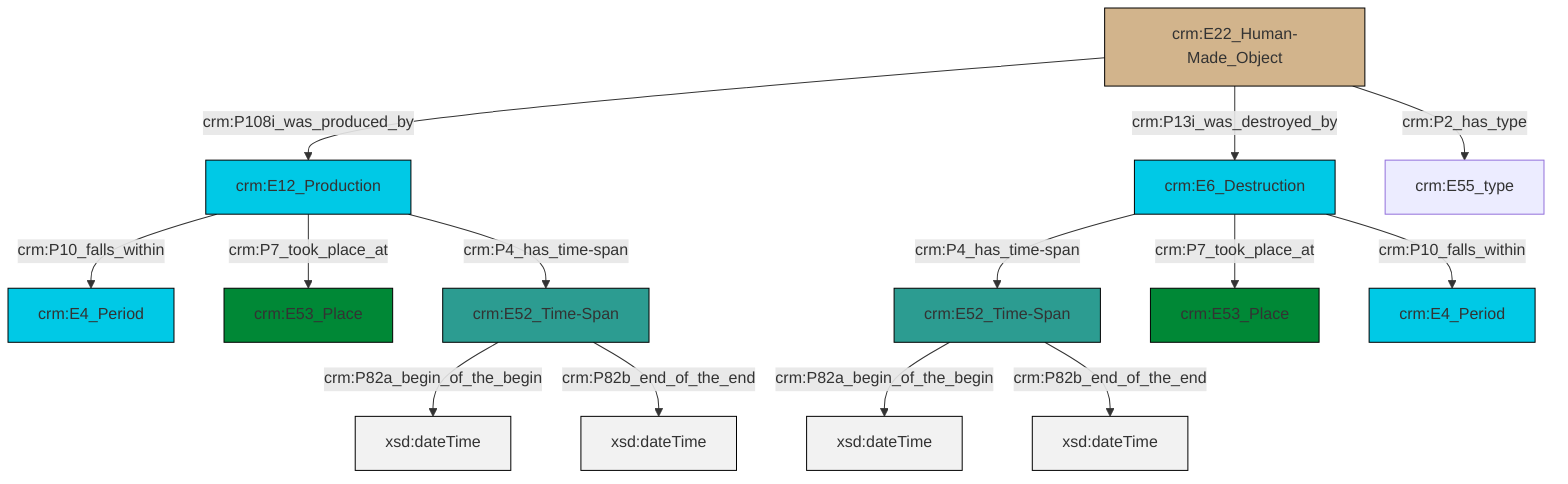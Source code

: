 graph TD
classDef Literal fill:#f2f2f2,stroke:#000000;
classDef CRM_Entity fill:#FFFFFF,stroke:#000000;
classDef Temporal_Entity fill:#00C9E6, stroke:#000000;
classDef Type fill:#E18312, stroke:#000000;
classDef Time-Span fill:#2C9C91, stroke:#000000;
classDef Appellation fill:#FFEB7F, stroke:#000000;
classDef Place fill:#008836, stroke:#000000;
classDef Persistent_Item fill:#B266B2, stroke:#000000;
classDef Conceptual_Object fill:#FFD700, stroke:#000000;
classDef Physical_Thing fill:#D2B48C, stroke:#000000;
classDef Actor fill:#f58aad, stroke:#000000;
classDef PC_Classes fill:#4ce600, stroke:#000000;
classDef Multi fill:#cccccc,stroke:#000000;

0["crm:E52_Time-Span"]:::Time-Span -->|crm:P82a_begin_of_the_begin| 1[xsd:dateTime]:::Literal
2["crm:E22_Human-Made_Object"]:::Physical_Thing -->|crm:P108i_was_produced_by| 3["crm:E12_Production"]:::Temporal_Entity
2["crm:E22_Human-Made_Object"]:::Physical_Thing -->|crm:P13i_was_destroyed_by| 4["crm:E6_Destruction"]:::Temporal_Entity
3["crm:E12_Production"]:::Temporal_Entity -->|crm:P10_falls_within| 5["crm:E4_Period"]:::Temporal_Entity
4["crm:E6_Destruction"]:::Temporal_Entity -->|crm:P4_has_time-span| 8["crm:E52_Time-Span"]:::Time-Span
3["crm:E12_Production"]:::Temporal_Entity -->|crm:P7_took_place_at| 9["crm:E53_Place"]:::Place
8["crm:E52_Time-Span"]:::Time-Span -->|crm:P82a_begin_of_the_begin| 11[xsd:dateTime]:::Literal
4["crm:E6_Destruction"]:::Temporal_Entity -->|crm:P7_took_place_at| 17["crm:E53_Place"]:::Place
4["crm:E6_Destruction"]:::Temporal_Entity -->|crm:P10_falls_within| 15["crm:E4_Period"]:::Temporal_Entity
2["crm:E22_Human-Made_Object"]:::Physical_Thing -->|crm:P2_has_type| 6["crm:E55_type"]:::Default
3["crm:E12_Production"]:::Temporal_Entity -->|crm:P4_has_time-span| 0["crm:E52_Time-Span"]:::Time-Span
0["crm:E52_Time-Span"]:::Time-Span -->|crm:P82b_end_of_the_end| 22[xsd:dateTime]:::Literal
8["crm:E52_Time-Span"]:::Time-Span -->|crm:P82b_end_of_the_end| 23[xsd:dateTime]:::Literal